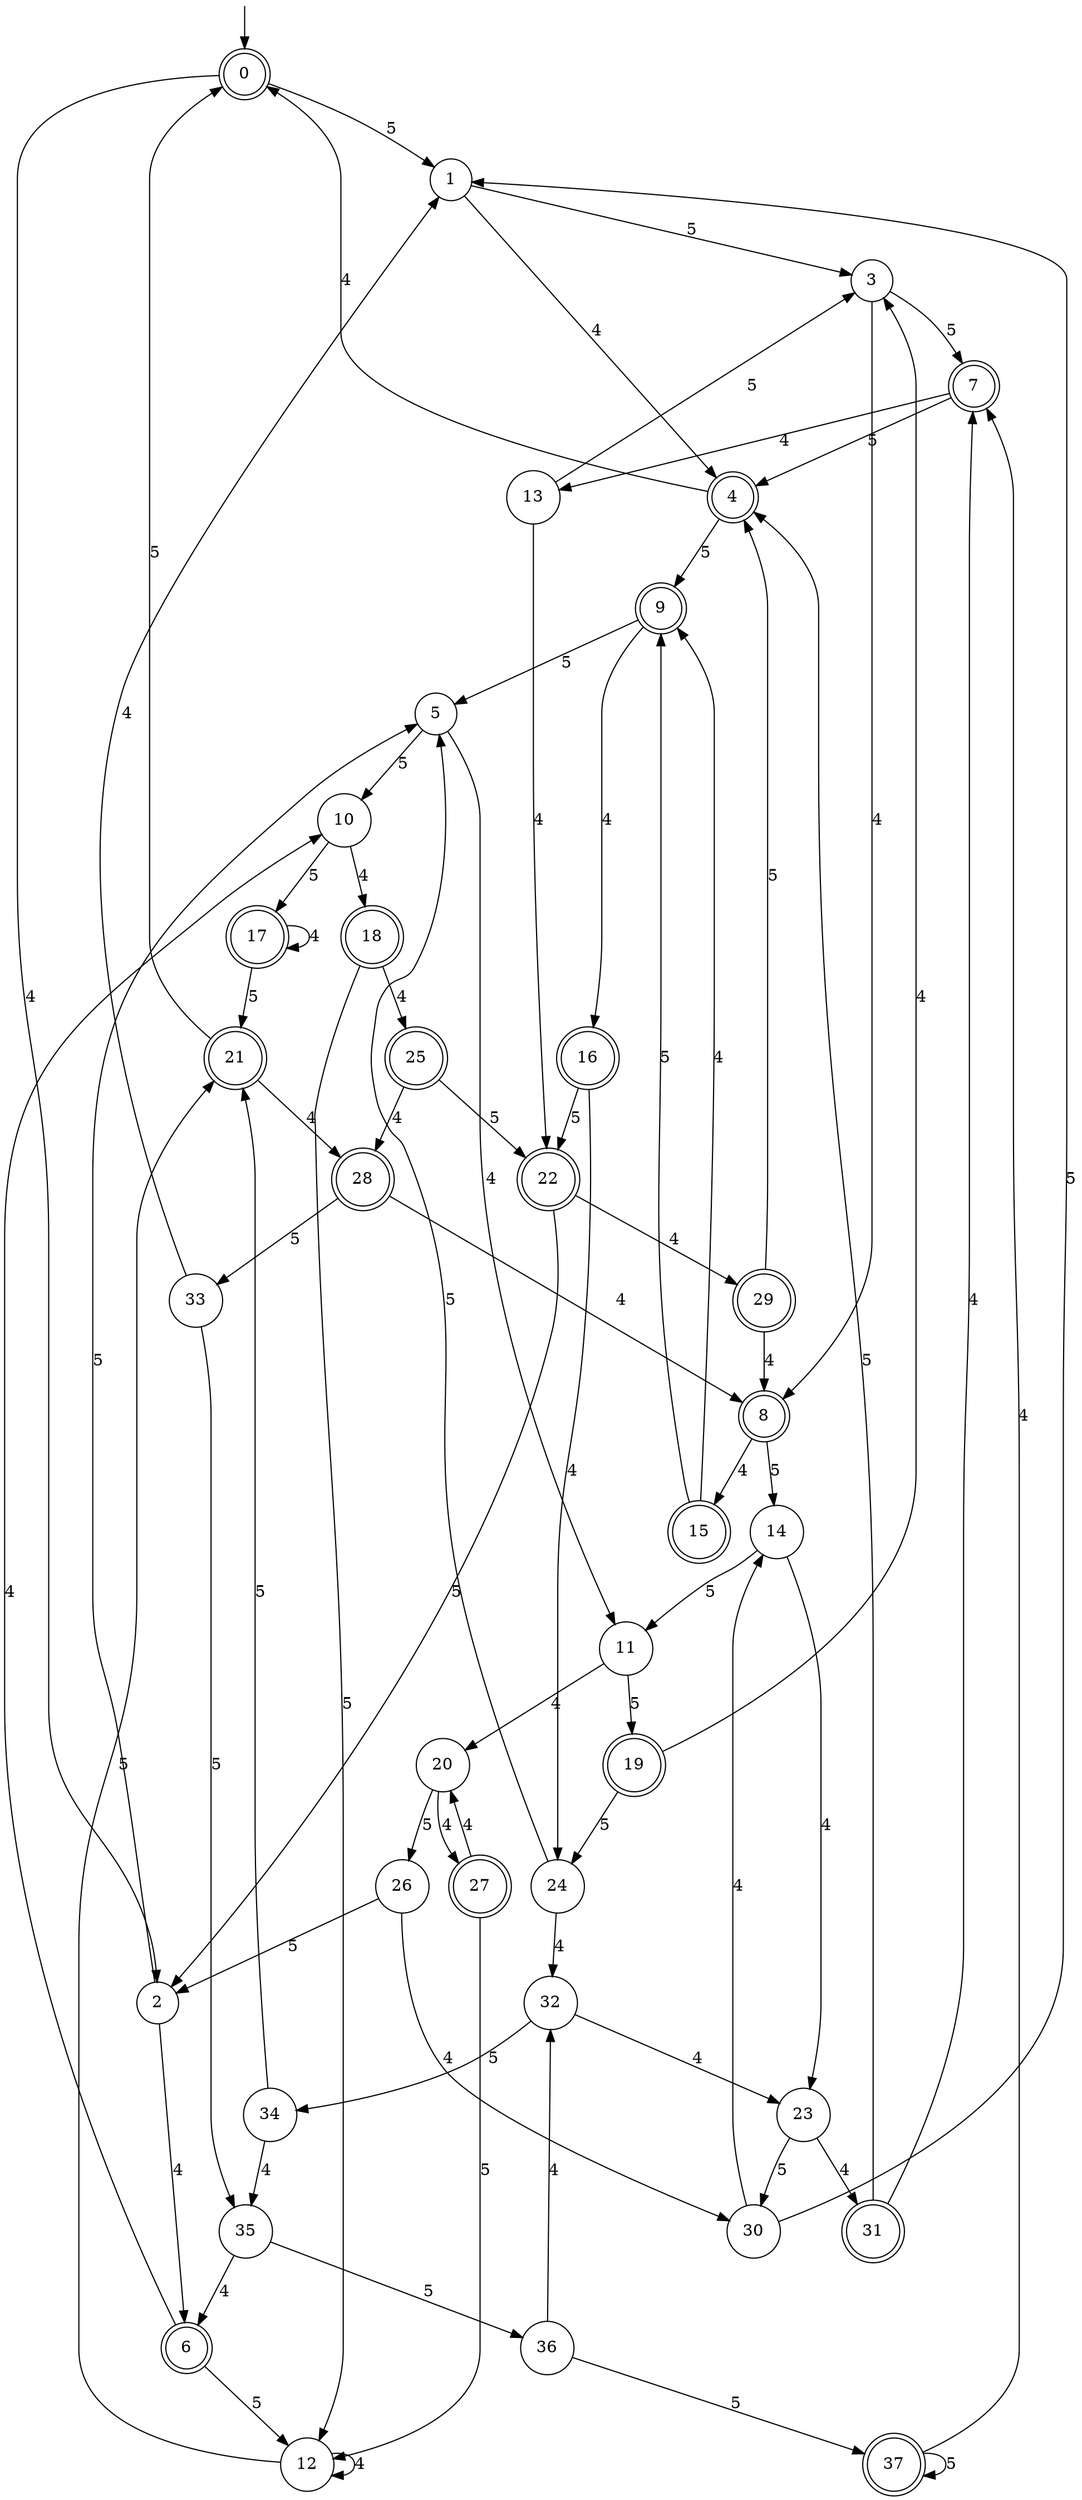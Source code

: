 digraph g {

	s0 [shape="doublecircle" label="0"];
	s1 [shape="circle" label="1"];
	s2 [shape="circle" label="2"];
	s3 [shape="circle" label="3"];
	s4 [shape="doublecircle" label="4"];
	s5 [shape="circle" label="5"];
	s6 [shape="doublecircle" label="6"];
	s7 [shape="doublecircle" label="7"];
	s8 [shape="doublecircle" label="8"];
	s9 [shape="doublecircle" label="9"];
	s10 [shape="circle" label="10"];
	s11 [shape="circle" label="11"];
	s12 [shape="circle" label="12"];
	s13 [shape="circle" label="13"];
	s14 [shape="circle" label="14"];
	s15 [shape="doublecircle" label="15"];
	s16 [shape="doublecircle" label="16"];
	s17 [shape="doublecircle" label="17"];
	s18 [shape="doublecircle" label="18"];
	s19 [shape="doublecircle" label="19"];
	s20 [shape="circle" label="20"];
	s21 [shape="doublecircle" label="21"];
	s22 [shape="doublecircle" label="22"];
	s23 [shape="circle" label="23"];
	s24 [shape="circle" label="24"];
	s25 [shape="doublecircle" label="25"];
	s26 [shape="circle" label="26"];
	s27 [shape="doublecircle" label="27"];
	s28 [shape="doublecircle" label="28"];
	s29 [shape="doublecircle" label="29"];
	s30 [shape="circle" label="30"];
	s31 [shape="doublecircle" label="31"];
	s32 [shape="circle" label="32"];
	s33 [shape="circle" label="33"];
	s34 [shape="circle" label="34"];
	s35 [shape="circle" label="35"];
	s36 [shape="circle" label="36"];
	s37 [shape="doublecircle" label="37"];
	s0 -> s1 [label="5"];
	s0 -> s2 [label="4"];
	s1 -> s3 [label="5"];
	s1 -> s4 [label="4"];
	s2 -> s5 [label="5"];
	s2 -> s6 [label="4"];
	s3 -> s7 [label="5"];
	s3 -> s8 [label="4"];
	s4 -> s9 [label="5"];
	s4 -> s0 [label="4"];
	s5 -> s10 [label="5"];
	s5 -> s11 [label="4"];
	s6 -> s12 [label="5"];
	s6 -> s10 [label="4"];
	s7 -> s4 [label="5"];
	s7 -> s13 [label="4"];
	s8 -> s14 [label="5"];
	s8 -> s15 [label="4"];
	s9 -> s5 [label="5"];
	s9 -> s16 [label="4"];
	s10 -> s17 [label="5"];
	s10 -> s18 [label="4"];
	s11 -> s19 [label="5"];
	s11 -> s20 [label="4"];
	s12 -> s21 [label="5"];
	s12 -> s12 [label="4"];
	s13 -> s3 [label="5"];
	s13 -> s22 [label="4"];
	s14 -> s11 [label="5"];
	s14 -> s23 [label="4"];
	s15 -> s9 [label="5"];
	s15 -> s9 [label="4"];
	s16 -> s22 [label="5"];
	s16 -> s24 [label="4"];
	s17 -> s21 [label="5"];
	s17 -> s17 [label="4"];
	s18 -> s12 [label="5"];
	s18 -> s25 [label="4"];
	s19 -> s24 [label="5"];
	s19 -> s3 [label="4"];
	s20 -> s26 [label="5"];
	s20 -> s27 [label="4"];
	s21 -> s0 [label="5"];
	s21 -> s28 [label="4"];
	s22 -> s2 [label="5"];
	s22 -> s29 [label="4"];
	s23 -> s30 [label="5"];
	s23 -> s31 [label="4"];
	s24 -> s5 [label="5"];
	s24 -> s32 [label="4"];
	s25 -> s22 [label="5"];
	s25 -> s28 [label="4"];
	s26 -> s2 [label="5"];
	s26 -> s30 [label="4"];
	s27 -> s12 [label="5"];
	s27 -> s20 [label="4"];
	s28 -> s33 [label="5"];
	s28 -> s8 [label="4"];
	s29 -> s4 [label="5"];
	s29 -> s8 [label="4"];
	s30 -> s1 [label="5"];
	s30 -> s14 [label="4"];
	s31 -> s4 [label="5"];
	s31 -> s7 [label="4"];
	s32 -> s34 [label="5"];
	s32 -> s23 [label="4"];
	s33 -> s35 [label="5"];
	s33 -> s1 [label="4"];
	s34 -> s21 [label="5"];
	s34 -> s35 [label="4"];
	s35 -> s36 [label="5"];
	s35 -> s6 [label="4"];
	s36 -> s37 [label="5"];
	s36 -> s32 [label="4"];
	s37 -> s37 [label="5"];
	s37 -> s7 [label="4"];

__start0 [label="" shape="none" width="0" height="0"];
__start0 -> s0;

}
